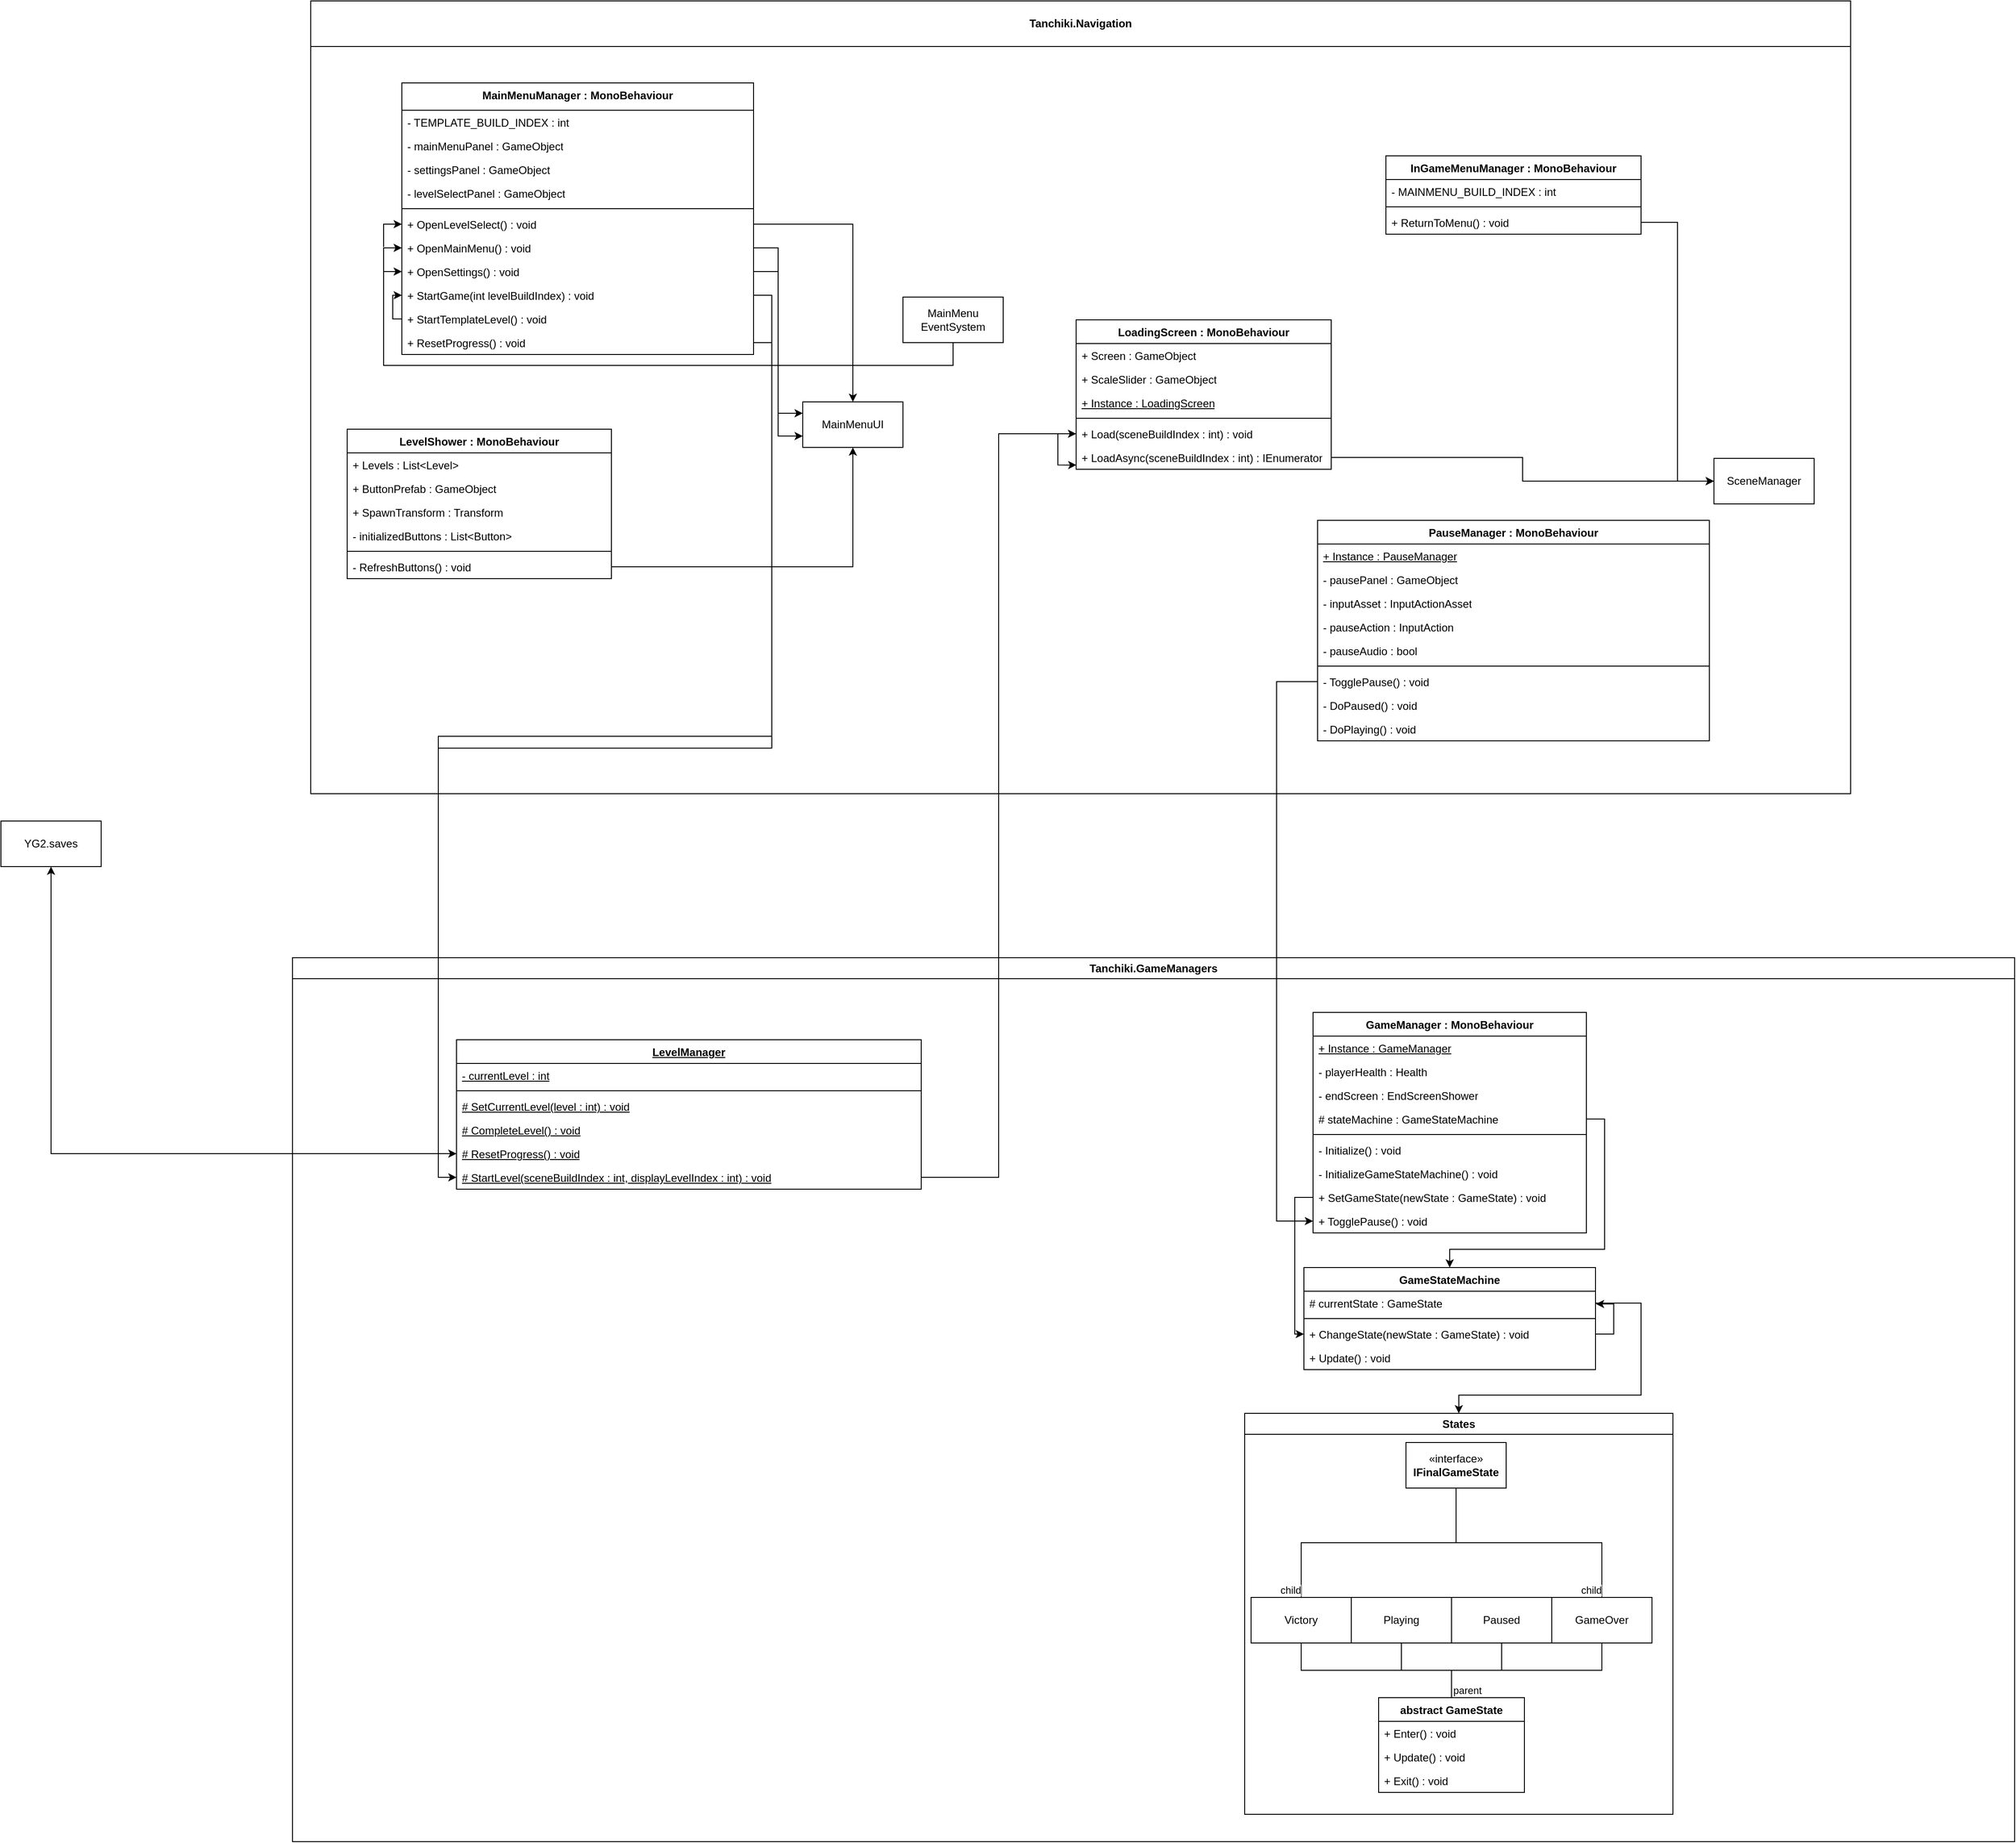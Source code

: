 <mxfile version="28.1.2">
  <diagram name="Страница — 1" id="2DYOa_ZJoDetYjfo0d46">
    <mxGraphModel dx="2053" dy="673" grid="1" gridSize="10" guides="1" tooltips="1" connect="1" arrows="1" fold="1" page="1" pageScale="1" pageWidth="827" pageHeight="1169" math="0" shadow="0">
      <root>
        <mxCell id="0" />
        <mxCell id="1" parent="0" />
        <mxCell id="8QUW1PWuyOzQRffvTLw3-3" value="Tanchiki.Navigation" style="swimlane;whiteSpace=wrap;html=1;startSize=50;" parent="1" vertex="1">
          <mxGeometry x="-60" y="100" width="1690" height="870" as="geometry" />
        </mxCell>
        <mxCell id="w1ibGSSZmLzrK6lH3_LJ-1" value="MainMenuManager : MonoBehaviour" style="swimlane;fontStyle=1;align=center;verticalAlign=top;childLayout=stackLayout;horizontal=1;startSize=30;horizontalStack=0;resizeParent=1;resizeParentMax=0;resizeLast=0;collapsible=1;marginBottom=0;whiteSpace=wrap;html=1;" parent="8QUW1PWuyOzQRffvTLw3-3" vertex="1">
          <mxGeometry x="100" y="90" width="386" height="298" as="geometry">
            <mxRectangle x="290" y="210" width="100" height="30" as="alternateBounds" />
          </mxGeometry>
        </mxCell>
        <mxCell id="w1ibGSSZmLzrK6lH3_LJ-2" value="- TEMPLATE_BUILD_INDEX : i&lt;span style=&quot;background-color: transparent; color: light-dark(rgb(0, 0, 0), rgb(255, 255, 255));&quot;&gt;nt&lt;/span&gt;" style="text;strokeColor=none;fillColor=none;align=left;verticalAlign=top;spacingLeft=4;spacingRight=4;overflow=hidden;rotatable=0;points=[[0,0.5],[1,0.5]];portConstraint=eastwest;whiteSpace=wrap;html=1;" parent="w1ibGSSZmLzrK6lH3_LJ-1" vertex="1">
          <mxGeometry y="30" width="386" height="26" as="geometry" />
        </mxCell>
        <mxCell id="8QUW1PWuyOzQRffvTLw3-4" value="- mainMenuPanel : GameObject" style="text;strokeColor=none;fillColor=none;align=left;verticalAlign=top;spacingLeft=4;spacingRight=4;overflow=hidden;rotatable=0;points=[[0,0.5],[1,0.5]];portConstraint=eastwest;whiteSpace=wrap;html=1;" parent="w1ibGSSZmLzrK6lH3_LJ-1" vertex="1">
          <mxGeometry y="56" width="386" height="26" as="geometry" />
        </mxCell>
        <mxCell id="8QUW1PWuyOzQRffvTLw3-6" value="- settingsPanel : GameObject" style="text;strokeColor=none;fillColor=none;align=left;verticalAlign=top;spacingLeft=4;spacingRight=4;overflow=hidden;rotatable=0;points=[[0,0.5],[1,0.5]];portConstraint=eastwest;whiteSpace=wrap;html=1;" parent="w1ibGSSZmLzrK6lH3_LJ-1" vertex="1">
          <mxGeometry y="82" width="386" height="26" as="geometry" />
        </mxCell>
        <mxCell id="8QUW1PWuyOzQRffvTLw3-7" value="- levelSelectPanel : GameObject" style="text;strokeColor=none;fillColor=none;align=left;verticalAlign=top;spacingLeft=4;spacingRight=4;overflow=hidden;rotatable=0;points=[[0,0.5],[1,0.5]];portConstraint=eastwest;whiteSpace=wrap;html=1;" parent="w1ibGSSZmLzrK6lH3_LJ-1" vertex="1">
          <mxGeometry y="108" width="386" height="26" as="geometry" />
        </mxCell>
        <mxCell id="w1ibGSSZmLzrK6lH3_LJ-3" value="" style="line;strokeWidth=1;fillColor=none;align=left;verticalAlign=middle;spacingTop=-1;spacingLeft=3;spacingRight=3;rotatable=0;labelPosition=right;points=[];portConstraint=eastwest;strokeColor=inherit;" parent="w1ibGSSZmLzrK6lH3_LJ-1" vertex="1">
          <mxGeometry y="134" width="386" height="8" as="geometry" />
        </mxCell>
        <mxCell id="w1ibGSSZmLzrK6lH3_LJ-4" value="+ OpenLevelSelect() : void" style="text;strokeColor=none;fillColor=none;align=left;verticalAlign=top;spacingLeft=4;spacingRight=4;overflow=hidden;rotatable=0;points=[[0,0.5],[1,0.5]];portConstraint=eastwest;whiteSpace=wrap;html=1;" parent="w1ibGSSZmLzrK6lH3_LJ-1" vertex="1">
          <mxGeometry y="142" width="386" height="26" as="geometry" />
        </mxCell>
        <mxCell id="8QUW1PWuyOzQRffvTLw3-8" value="+ OpenMainMenu() : void" style="text;strokeColor=none;fillColor=none;align=left;verticalAlign=top;spacingLeft=4;spacingRight=4;overflow=hidden;rotatable=0;points=[[0,0.5],[1,0.5]];portConstraint=eastwest;whiteSpace=wrap;html=1;" parent="w1ibGSSZmLzrK6lH3_LJ-1" vertex="1">
          <mxGeometry y="168" width="386" height="26" as="geometry" />
        </mxCell>
        <mxCell id="8QUW1PWuyOzQRffvTLw3-9" value="+ OpenSettings() : void" style="text;strokeColor=none;fillColor=none;align=left;verticalAlign=top;spacingLeft=4;spacingRight=4;overflow=hidden;rotatable=0;points=[[0,0.5],[1,0.5]];portConstraint=eastwest;whiteSpace=wrap;html=1;" parent="w1ibGSSZmLzrK6lH3_LJ-1" vertex="1">
          <mxGeometry y="194" width="386" height="26" as="geometry" />
        </mxCell>
        <mxCell id="8QUW1PWuyOzQRffvTLw3-49" value="+ StartGame(int levelBuildIndex) : void" style="text;strokeColor=none;fillColor=none;align=left;verticalAlign=top;spacingLeft=4;spacingRight=4;overflow=hidden;rotatable=0;points=[[0,0.5],[1,0.5]];portConstraint=eastwest;whiteSpace=wrap;html=1;" parent="w1ibGSSZmLzrK6lH3_LJ-1" vertex="1">
          <mxGeometry y="220" width="386" height="26" as="geometry" />
        </mxCell>
        <mxCell id="8QUW1PWuyOzQRffvTLw3-71" style="edgeStyle=orthogonalEdgeStyle;rounded=0;orthogonalLoop=1;jettySize=auto;html=1;entryX=0;entryY=0.5;entryDx=0;entryDy=0;" parent="w1ibGSSZmLzrK6lH3_LJ-1" source="8QUW1PWuyOzQRffvTLw3-53" target="8QUW1PWuyOzQRffvTLw3-49" edge="1">
          <mxGeometry relative="1" as="geometry">
            <Array as="points">
              <mxPoint x="-10" y="259" />
              <mxPoint x="-10" y="233" />
            </Array>
          </mxGeometry>
        </mxCell>
        <mxCell id="8QUW1PWuyOzQRffvTLw3-53" value="+ StartTemplateLevel() : void" style="text;strokeColor=none;fillColor=none;align=left;verticalAlign=top;spacingLeft=4;spacingRight=4;overflow=hidden;rotatable=0;points=[[0,0.5],[1,0.5]];portConstraint=eastwest;whiteSpace=wrap;html=1;" parent="w1ibGSSZmLzrK6lH3_LJ-1" vertex="1">
          <mxGeometry y="246" width="386" height="26" as="geometry" />
        </mxCell>
        <mxCell id="8QUW1PWuyOzQRffvTLw3-58" value="+ ResetProgress() : void" style="text;strokeColor=none;fillColor=none;align=left;verticalAlign=top;spacingLeft=4;spacingRight=4;overflow=hidden;rotatable=0;points=[[0,0.5],[1,0.5]];portConstraint=eastwest;whiteSpace=wrap;html=1;" parent="w1ibGSSZmLzrK6lH3_LJ-1" vertex="1">
          <mxGeometry y="272" width="386" height="26" as="geometry" />
        </mxCell>
        <mxCell id="8QUW1PWuyOzQRffvTLw3-10" value="LoadingScreen : MonoBehaviour" style="swimlane;fontStyle=1;align=center;verticalAlign=top;childLayout=stackLayout;horizontal=1;startSize=26;horizontalStack=0;resizeParent=1;resizeParentMax=0;resizeLast=0;collapsible=1;marginBottom=0;whiteSpace=wrap;html=1;" parent="8QUW1PWuyOzQRffvTLw3-3" vertex="1">
          <mxGeometry x="840" y="350" width="280" height="164" as="geometry" />
        </mxCell>
        <mxCell id="8QUW1PWuyOzQRffvTLw3-11" value="+ Screen : GameObject" style="text;strokeColor=none;fillColor=none;align=left;verticalAlign=top;spacingLeft=4;spacingRight=4;overflow=hidden;rotatable=0;points=[[0,0.5],[1,0.5]];portConstraint=eastwest;whiteSpace=wrap;html=1;" parent="8QUW1PWuyOzQRffvTLw3-10" vertex="1">
          <mxGeometry y="26" width="280" height="26" as="geometry" />
        </mxCell>
        <mxCell id="8QUW1PWuyOzQRffvTLw3-14" value="+ ScaleSlider : GameObject" style="text;strokeColor=none;fillColor=none;align=left;verticalAlign=top;spacingLeft=4;spacingRight=4;overflow=hidden;rotatable=0;points=[[0,0.5],[1,0.5]];portConstraint=eastwest;whiteSpace=wrap;html=1;" parent="8QUW1PWuyOzQRffvTLw3-10" vertex="1">
          <mxGeometry y="52" width="280" height="26" as="geometry" />
        </mxCell>
        <mxCell id="8QUW1PWuyOzQRffvTLw3-15" value="+ Instance : LoadingScreen" style="text;strokeColor=none;fillColor=none;align=left;verticalAlign=top;spacingLeft=4;spacingRight=4;overflow=hidden;rotatable=0;points=[[0,0.5],[1,0.5]];portConstraint=eastwest;whiteSpace=wrap;html=1;fontStyle=4" parent="8QUW1PWuyOzQRffvTLw3-10" vertex="1">
          <mxGeometry y="78" width="280" height="26" as="geometry" />
        </mxCell>
        <mxCell id="8QUW1PWuyOzQRffvTLw3-12" value="" style="line;strokeWidth=1;fillColor=none;align=left;verticalAlign=middle;spacingTop=-1;spacingLeft=3;spacingRight=3;rotatable=0;labelPosition=right;points=[];portConstraint=eastwest;strokeColor=inherit;" parent="8QUW1PWuyOzQRffvTLw3-10" vertex="1">
          <mxGeometry y="104" width="280" height="8" as="geometry" />
        </mxCell>
        <mxCell id="8QUW1PWuyOzQRffvTLw3-16" value="+ Load(sceneBuildIndex : int) : void" style="text;strokeColor=none;fillColor=none;align=left;verticalAlign=top;spacingLeft=4;spacingRight=4;overflow=hidden;rotatable=0;points=[[0,0.5],[1,0.5]];portConstraint=eastwest;whiteSpace=wrap;html=1;" parent="8QUW1PWuyOzQRffvTLw3-10" vertex="1">
          <mxGeometry y="112" width="280" height="26" as="geometry" />
        </mxCell>
        <mxCell id="8QUW1PWuyOzQRffvTLw3-17" value="+ LoadAsync(sceneBuildIndex : int) : IEnumerator" style="text;strokeColor=none;fillColor=none;align=left;verticalAlign=top;spacingLeft=4;spacingRight=4;overflow=hidden;rotatable=0;points=[[0,0.5],[1,0.5]];portConstraint=eastwest;whiteSpace=wrap;html=1;" parent="8QUW1PWuyOzQRffvTLw3-10" vertex="1">
          <mxGeometry y="138" width="280" height="26" as="geometry" />
        </mxCell>
        <mxCell id="8QUW1PWuyOzQRffvTLw3-78" style="edgeStyle=orthogonalEdgeStyle;rounded=0;orthogonalLoop=1;jettySize=auto;html=1;entryX=0.001;entryY=0.821;entryDx=0;entryDy=0;entryPerimeter=0;" parent="8QUW1PWuyOzQRffvTLw3-10" source="8QUW1PWuyOzQRffvTLw3-16" target="8QUW1PWuyOzQRffvTLw3-17" edge="1">
          <mxGeometry relative="1" as="geometry" />
        </mxCell>
        <mxCell id="8QUW1PWuyOzQRffvTLw3-22" value="LevelShower : MonoBehaviour" style="swimlane;fontStyle=1;align=center;verticalAlign=top;childLayout=stackLayout;horizontal=1;startSize=26;horizontalStack=0;resizeParent=1;resizeParentMax=0;resizeLast=0;collapsible=1;marginBottom=0;whiteSpace=wrap;html=1;" parent="8QUW1PWuyOzQRffvTLw3-3" vertex="1">
          <mxGeometry x="40" y="470" width="290" height="164" as="geometry" />
        </mxCell>
        <mxCell id="8QUW1PWuyOzQRffvTLw3-23" value="+ Levels : List&amp;lt;Level&amp;gt;" style="text;strokeColor=none;fillColor=none;align=left;verticalAlign=top;spacingLeft=4;spacingRight=4;overflow=hidden;rotatable=0;points=[[0,0.5],[1,0.5]];portConstraint=eastwest;whiteSpace=wrap;html=1;" parent="8QUW1PWuyOzQRffvTLw3-22" vertex="1">
          <mxGeometry y="26" width="290" height="26" as="geometry" />
        </mxCell>
        <mxCell id="8QUW1PWuyOzQRffvTLw3-26" value="+ ButtonPrefab : GameObject" style="text;strokeColor=none;fillColor=none;align=left;verticalAlign=top;spacingLeft=4;spacingRight=4;overflow=hidden;rotatable=0;points=[[0,0.5],[1,0.5]];portConstraint=eastwest;whiteSpace=wrap;html=1;" parent="8QUW1PWuyOzQRffvTLw3-22" vertex="1">
          <mxGeometry y="52" width="290" height="26" as="geometry" />
        </mxCell>
        <mxCell id="8QUW1PWuyOzQRffvTLw3-27" value="+ SpawnTransform : Transform" style="text;strokeColor=none;fillColor=none;align=left;verticalAlign=top;spacingLeft=4;spacingRight=4;overflow=hidden;rotatable=0;points=[[0,0.5],[1,0.5]];portConstraint=eastwest;whiteSpace=wrap;html=1;" parent="8QUW1PWuyOzQRffvTLw3-22" vertex="1">
          <mxGeometry y="78" width="290" height="26" as="geometry" />
        </mxCell>
        <mxCell id="8QUW1PWuyOzQRffvTLw3-28" value="-&amp;nbsp;initializedButtons : List&amp;lt;Button&amp;gt;" style="text;strokeColor=none;fillColor=none;align=left;verticalAlign=top;spacingLeft=4;spacingRight=4;overflow=hidden;rotatable=0;points=[[0,0.5],[1,0.5]];portConstraint=eastwest;whiteSpace=wrap;html=1;" parent="8QUW1PWuyOzQRffvTLw3-22" vertex="1">
          <mxGeometry y="104" width="290" height="26" as="geometry" />
        </mxCell>
        <mxCell id="8QUW1PWuyOzQRffvTLw3-24" value="" style="line;strokeWidth=1;fillColor=none;align=left;verticalAlign=middle;spacingTop=-1;spacingLeft=3;spacingRight=3;rotatable=0;labelPosition=right;points=[];portConstraint=eastwest;strokeColor=inherit;" parent="8QUW1PWuyOzQRffvTLw3-22" vertex="1">
          <mxGeometry y="130" width="290" height="8" as="geometry" />
        </mxCell>
        <mxCell id="8QUW1PWuyOzQRffvTLw3-30" value="- RefreshButtons() : void" style="text;strokeColor=none;fillColor=none;align=left;verticalAlign=top;spacingLeft=4;spacingRight=4;overflow=hidden;rotatable=0;points=[[0,0.5],[1,0.5]];portConstraint=eastwest;whiteSpace=wrap;html=1;" parent="8QUW1PWuyOzQRffvTLw3-22" vertex="1">
          <mxGeometry y="138" width="290" height="26" as="geometry" />
        </mxCell>
        <mxCell id="8QUW1PWuyOzQRffvTLw3-37" value="MainMenuUI" style="html=1;whiteSpace=wrap;" parent="8QUW1PWuyOzQRffvTLw3-3" vertex="1">
          <mxGeometry x="540" y="440" width="110" height="50" as="geometry" />
        </mxCell>
        <mxCell id="8QUW1PWuyOzQRffvTLw3-47" style="edgeStyle=orthogonalEdgeStyle;rounded=0;orthogonalLoop=1;jettySize=auto;html=1;entryX=0;entryY=0.5;entryDx=0;entryDy=0;" parent="8QUW1PWuyOzQRffvTLw3-3" source="8QUW1PWuyOzQRffvTLw3-38" target="8QUW1PWuyOzQRffvTLw3-8" edge="1">
          <mxGeometry relative="1" as="geometry">
            <Array as="points">
              <mxPoint x="705" y="400" />
              <mxPoint x="80" y="400" />
              <mxPoint x="80" y="271" />
            </Array>
          </mxGeometry>
        </mxCell>
        <mxCell id="8QUW1PWuyOzQRffvTLw3-38" value="MainMenu&lt;br&gt;EventSystem" style="html=1;whiteSpace=wrap;" parent="8QUW1PWuyOzQRffvTLw3-3" vertex="1">
          <mxGeometry x="650" y="325" width="110" height="50" as="geometry" />
        </mxCell>
        <mxCell id="8QUW1PWuyOzQRffvTLw3-40" style="edgeStyle=orthogonalEdgeStyle;rounded=0;orthogonalLoop=1;jettySize=auto;html=1;" parent="8QUW1PWuyOzQRffvTLw3-3" source="w1ibGSSZmLzrK6lH3_LJ-4" target="8QUW1PWuyOzQRffvTLw3-37" edge="1">
          <mxGeometry relative="1" as="geometry" />
        </mxCell>
        <mxCell id="8QUW1PWuyOzQRffvTLw3-41" style="edgeStyle=orthogonalEdgeStyle;rounded=0;orthogonalLoop=1;jettySize=auto;html=1;entryX=0;entryY=0.25;entryDx=0;entryDy=0;" parent="8QUW1PWuyOzQRffvTLw3-3" source="8QUW1PWuyOzQRffvTLw3-8" target="8QUW1PWuyOzQRffvTLw3-37" edge="1">
          <mxGeometry relative="1" as="geometry">
            <mxPoint x="530.0" y="350" as="targetPoint" />
          </mxGeometry>
        </mxCell>
        <mxCell id="8QUW1PWuyOzQRffvTLw3-42" style="edgeStyle=orthogonalEdgeStyle;rounded=0;orthogonalLoop=1;jettySize=auto;html=1;entryX=0;entryY=0.75;entryDx=0;entryDy=0;" parent="8QUW1PWuyOzQRffvTLw3-3" source="8QUW1PWuyOzQRffvTLw3-9" target="8QUW1PWuyOzQRffvTLw3-37" edge="1">
          <mxGeometry relative="1" as="geometry">
            <mxPoint x="520.0" y="350" as="targetPoint" />
          </mxGeometry>
        </mxCell>
        <mxCell id="8QUW1PWuyOzQRffvTLw3-44" style="edgeStyle=orthogonalEdgeStyle;rounded=0;orthogonalLoop=1;jettySize=auto;html=1;entryX=0.5;entryY=1;entryDx=0;entryDy=0;" parent="8QUW1PWuyOzQRffvTLw3-3" source="8QUW1PWuyOzQRffvTLw3-30" target="8QUW1PWuyOzQRffvTLw3-37" edge="1">
          <mxGeometry relative="1" as="geometry" />
        </mxCell>
        <mxCell id="8QUW1PWuyOzQRffvTLw3-56" value="" style="endArrow=classic;html=1;rounded=0;entryX=0;entryY=0.5;entryDx=0;entryDy=0;" parent="8QUW1PWuyOzQRffvTLw3-3" target="w1ibGSSZmLzrK6lH3_LJ-4" edge="1">
          <mxGeometry width="50" height="50" relative="1" as="geometry">
            <mxPoint x="80" y="270" as="sourcePoint" />
            <mxPoint x="100" y="210" as="targetPoint" />
            <Array as="points">
              <mxPoint x="80" y="245" />
            </Array>
          </mxGeometry>
        </mxCell>
        <mxCell id="v83eA48cjaej-B-r6ZFM-2" value="SceneManager" style="html=1;whiteSpace=wrap;" vertex="1" parent="8QUW1PWuyOzQRffvTLw3-3">
          <mxGeometry x="1540" y="502" width="110" height="50" as="geometry" />
        </mxCell>
        <mxCell id="8QUW1PWuyOzQRffvTLw3-33" value="InGameMenuManager : MonoBehaviour" style="swimlane;fontStyle=1;align=center;verticalAlign=top;childLayout=stackLayout;horizontal=1;startSize=26;horizontalStack=0;resizeParent=1;resizeParentMax=0;resizeLast=0;collapsible=1;marginBottom=0;whiteSpace=wrap;html=1;" parent="8QUW1PWuyOzQRffvTLw3-3" vertex="1">
          <mxGeometry x="1180" y="170" width="280" height="86" as="geometry" />
        </mxCell>
        <mxCell id="8QUW1PWuyOzQRffvTLw3-34" value="- MAINMENU_BUILD_INDEX : int" style="text;strokeColor=none;fillColor=none;align=left;verticalAlign=top;spacingLeft=4;spacingRight=4;overflow=hidden;rotatable=0;points=[[0,0.5],[1,0.5]];portConstraint=eastwest;whiteSpace=wrap;html=1;" parent="8QUW1PWuyOzQRffvTLw3-33" vertex="1">
          <mxGeometry y="26" width="280" height="26" as="geometry" />
        </mxCell>
        <mxCell id="8QUW1PWuyOzQRffvTLw3-35" value="" style="line;strokeWidth=1;fillColor=none;align=left;verticalAlign=middle;spacingTop=-1;spacingLeft=3;spacingRight=3;rotatable=0;labelPosition=right;points=[];portConstraint=eastwest;strokeColor=inherit;" parent="8QUW1PWuyOzQRffvTLw3-33" vertex="1">
          <mxGeometry y="52" width="280" height="8" as="geometry" />
        </mxCell>
        <mxCell id="8QUW1PWuyOzQRffvTLw3-36" value="+ ReturnToMenu() : void" style="text;strokeColor=none;fillColor=none;align=left;verticalAlign=top;spacingLeft=4;spacingRight=4;overflow=hidden;rotatable=0;points=[[0,0.5],[1,0.5]];portConstraint=eastwest;whiteSpace=wrap;html=1;" parent="8QUW1PWuyOzQRffvTLw3-33" vertex="1">
          <mxGeometry y="60" width="280" height="26" as="geometry" />
        </mxCell>
        <mxCell id="v83eA48cjaej-B-r6ZFM-3" style="edgeStyle=orthogonalEdgeStyle;rounded=0;orthogonalLoop=1;jettySize=auto;html=1;entryX=0;entryY=0.5;entryDx=0;entryDy=0;" edge="1" parent="8QUW1PWuyOzQRffvTLw3-3" source="8QUW1PWuyOzQRffvTLw3-36" target="v83eA48cjaej-B-r6ZFM-2">
          <mxGeometry relative="1" as="geometry" />
        </mxCell>
        <mxCell id="v83eA48cjaej-B-r6ZFM-4" style="edgeStyle=orthogonalEdgeStyle;rounded=0;orthogonalLoop=1;jettySize=auto;html=1;entryX=0;entryY=0.5;entryDx=0;entryDy=0;" edge="1" parent="8QUW1PWuyOzQRffvTLw3-3" source="8QUW1PWuyOzQRffvTLw3-17" target="v83eA48cjaej-B-r6ZFM-2">
          <mxGeometry relative="1" as="geometry" />
        </mxCell>
        <mxCell id="v83eA48cjaej-B-r6ZFM-5" value="PauseManager : MonoBehaviour" style="swimlane;fontStyle=1;align=center;verticalAlign=top;childLayout=stackLayout;horizontal=1;startSize=26;horizontalStack=0;resizeParent=1;resizeParentMax=0;resizeLast=0;collapsible=1;marginBottom=0;whiteSpace=wrap;html=1;" vertex="1" parent="8QUW1PWuyOzQRffvTLw3-3">
          <mxGeometry x="1105" y="570" width="430" height="242" as="geometry" />
        </mxCell>
        <mxCell id="v83eA48cjaej-B-r6ZFM-12" value="+ Instance : PauseManager" style="text;strokeColor=none;fillColor=none;align=left;verticalAlign=top;spacingLeft=4;spacingRight=4;overflow=hidden;rotatable=0;points=[[0,0.5],[1,0.5]];portConstraint=eastwest;whiteSpace=wrap;html=1;fontStyle=4" vertex="1" parent="v83eA48cjaej-B-r6ZFM-5">
          <mxGeometry y="26" width="430" height="26" as="geometry" />
        </mxCell>
        <mxCell id="v83eA48cjaej-B-r6ZFM-6" value="- pausePanel : GameObject" style="text;strokeColor=none;fillColor=none;align=left;verticalAlign=top;spacingLeft=4;spacingRight=4;overflow=hidden;rotatable=0;points=[[0,0.5],[1,0.5]];portConstraint=eastwest;whiteSpace=wrap;html=1;" vertex="1" parent="v83eA48cjaej-B-r6ZFM-5">
          <mxGeometry y="52" width="430" height="26" as="geometry" />
        </mxCell>
        <mxCell id="v83eA48cjaej-B-r6ZFM-9" value="- inputAsset : InputActionAsset" style="text;strokeColor=none;fillColor=none;align=left;verticalAlign=top;spacingLeft=4;spacingRight=4;overflow=hidden;rotatable=0;points=[[0,0.5],[1,0.5]];portConstraint=eastwest;whiteSpace=wrap;html=1;" vertex="1" parent="v83eA48cjaej-B-r6ZFM-5">
          <mxGeometry y="78" width="430" height="26" as="geometry" />
        </mxCell>
        <mxCell id="v83eA48cjaej-B-r6ZFM-10" value="- pauseAction : InputAction" style="text;strokeColor=none;fillColor=none;align=left;verticalAlign=top;spacingLeft=4;spacingRight=4;overflow=hidden;rotatable=0;points=[[0,0.5],[1,0.5]];portConstraint=eastwest;whiteSpace=wrap;html=1;" vertex="1" parent="v83eA48cjaej-B-r6ZFM-5">
          <mxGeometry y="104" width="430" height="26" as="geometry" />
        </mxCell>
        <mxCell id="v83eA48cjaej-B-r6ZFM-11" value="- pauseAudio : bool" style="text;strokeColor=none;fillColor=none;align=left;verticalAlign=top;spacingLeft=4;spacingRight=4;overflow=hidden;rotatable=0;points=[[0,0.5],[1,0.5]];portConstraint=eastwest;whiteSpace=wrap;html=1;" vertex="1" parent="v83eA48cjaej-B-r6ZFM-5">
          <mxGeometry y="130" width="430" height="26" as="geometry" />
        </mxCell>
        <mxCell id="v83eA48cjaej-B-r6ZFM-7" value="" style="line;strokeWidth=1;fillColor=none;align=left;verticalAlign=middle;spacingTop=-1;spacingLeft=3;spacingRight=3;rotatable=0;labelPosition=right;points=[];portConstraint=eastwest;strokeColor=inherit;" vertex="1" parent="v83eA48cjaej-B-r6ZFM-5">
          <mxGeometry y="156" width="430" height="8" as="geometry" />
        </mxCell>
        <mxCell id="v83eA48cjaej-B-r6ZFM-8" value="- TogglePause() : void" style="text;strokeColor=none;fillColor=none;align=left;verticalAlign=top;spacingLeft=4;spacingRight=4;overflow=hidden;rotatable=0;points=[[0,0.5],[1,0.5]];portConstraint=eastwest;whiteSpace=wrap;html=1;" vertex="1" parent="v83eA48cjaej-B-r6ZFM-5">
          <mxGeometry y="164" width="430" height="26" as="geometry" />
        </mxCell>
        <mxCell id="v83eA48cjaej-B-r6ZFM-17" value="- DoPaused() : void" style="text;strokeColor=none;fillColor=none;align=left;verticalAlign=top;spacingLeft=4;spacingRight=4;overflow=hidden;rotatable=0;points=[[0,0.5],[1,0.5]];portConstraint=eastwest;whiteSpace=wrap;html=1;" vertex="1" parent="v83eA48cjaej-B-r6ZFM-5">
          <mxGeometry y="190" width="430" height="26" as="geometry" />
        </mxCell>
        <mxCell id="v83eA48cjaej-B-r6ZFM-18" value="- DoPlaying() : void" style="text;strokeColor=none;fillColor=none;align=left;verticalAlign=top;spacingLeft=4;spacingRight=4;overflow=hidden;rotatable=0;points=[[0,0.5],[1,0.5]];portConstraint=eastwest;whiteSpace=wrap;html=1;" vertex="1" parent="v83eA48cjaej-B-r6ZFM-5">
          <mxGeometry y="216" width="430" height="26" as="geometry" />
        </mxCell>
        <mxCell id="8QUW1PWuyOzQRffvTLw3-55" value="" style="endArrow=classic;html=1;rounded=0;entryX=0;entryY=0.5;entryDx=0;entryDy=0;" parent="1" target="8QUW1PWuyOzQRffvTLw3-9" edge="1">
          <mxGeometry width="50" height="50" relative="1" as="geometry">
            <mxPoint x="20" y="397" as="sourcePoint" />
            <mxPoint x="540" y="530" as="targetPoint" />
          </mxGeometry>
        </mxCell>
        <mxCell id="8QUW1PWuyOzQRffvTLw3-59" value="Tanchiki.GameManagers" style="swimlane;whiteSpace=wrap;html=1;" parent="1" vertex="1">
          <mxGeometry x="-80" y="1150" width="1890" height="970" as="geometry" />
        </mxCell>
        <mxCell id="8QUW1PWuyOzQRffvTLw3-60" value="LevelManager" style="swimlane;fontStyle=5;align=center;verticalAlign=top;childLayout=stackLayout;horizontal=1;startSize=26;horizontalStack=0;resizeParent=1;resizeParentMax=0;resizeLast=0;collapsible=1;marginBottom=0;whiteSpace=wrap;html=1;" parent="8QUW1PWuyOzQRffvTLw3-59" vertex="1">
          <mxGeometry x="180" y="90" width="510" height="164" as="geometry" />
        </mxCell>
        <mxCell id="8QUW1PWuyOzQRffvTLw3-61" value="- currentLevel : int" style="text;strokeColor=none;fillColor=none;align=left;verticalAlign=top;spacingLeft=4;spacingRight=4;overflow=hidden;rotatable=0;points=[[0,0.5],[1,0.5]];portConstraint=eastwest;whiteSpace=wrap;html=1;fontStyle=4" parent="8QUW1PWuyOzQRffvTLw3-60" vertex="1">
          <mxGeometry y="26" width="510" height="26" as="geometry" />
        </mxCell>
        <mxCell id="8QUW1PWuyOzQRffvTLw3-62" value="" style="line;strokeWidth=1;fillColor=none;align=left;verticalAlign=middle;spacingTop=-1;spacingLeft=3;spacingRight=3;rotatable=0;labelPosition=right;points=[];portConstraint=eastwest;strokeColor=inherit;" parent="8QUW1PWuyOzQRffvTLw3-60" vertex="1">
          <mxGeometry y="52" width="510" height="8" as="geometry" />
        </mxCell>
        <mxCell id="8QUW1PWuyOzQRffvTLw3-63" value="# SetCurrentLevel(level : int) : void" style="text;strokeColor=none;fillColor=none;align=left;verticalAlign=top;spacingLeft=4;spacingRight=4;overflow=hidden;rotatable=0;points=[[0,0.5],[1,0.5]];portConstraint=eastwest;whiteSpace=wrap;html=1;fontStyle=4" parent="8QUW1PWuyOzQRffvTLw3-60" vertex="1">
          <mxGeometry y="60" width="510" height="26" as="geometry" />
        </mxCell>
        <mxCell id="8QUW1PWuyOzQRffvTLw3-64" value="# CompleteLevel() : void" style="text;strokeColor=none;fillColor=none;align=left;verticalAlign=top;spacingLeft=4;spacingRight=4;overflow=hidden;rotatable=0;points=[[0,0.5],[1,0.5]];portConstraint=eastwest;whiteSpace=wrap;html=1;fontStyle=4" parent="8QUW1PWuyOzQRffvTLw3-60" vertex="1">
          <mxGeometry y="86" width="510" height="26" as="geometry" />
        </mxCell>
        <mxCell id="8QUW1PWuyOzQRffvTLw3-65" value="# ResetProgress() : void" style="text;strokeColor=none;fillColor=none;align=left;verticalAlign=top;spacingLeft=4;spacingRight=4;overflow=hidden;rotatable=0;points=[[0,0.5],[1,0.5]];portConstraint=eastwest;whiteSpace=wrap;html=1;fontStyle=4" parent="8QUW1PWuyOzQRffvTLw3-60" vertex="1">
          <mxGeometry y="112" width="510" height="26" as="geometry" />
        </mxCell>
        <mxCell id="8QUW1PWuyOzQRffvTLw3-66" value="# StartLevel(sceneBuildIndex : int, displayLevelIndex : int) : void" style="text;strokeColor=none;fillColor=none;align=left;verticalAlign=top;spacingLeft=4;spacingRight=4;overflow=hidden;rotatable=0;points=[[0,0.5],[1,0.5]];portConstraint=eastwest;whiteSpace=wrap;html=1;fontStyle=4" parent="8QUW1PWuyOzQRffvTLw3-60" vertex="1">
          <mxGeometry y="138" width="510" height="26" as="geometry" />
        </mxCell>
        <mxCell id="v83eA48cjaej-B-r6ZFM-118" style="edgeStyle=orthogonalEdgeStyle;rounded=0;orthogonalLoop=1;jettySize=auto;html=1;entryX=0.5;entryY=0;entryDx=0;entryDy=0;exitX=1;exitY=0.5;exitDx=0;exitDy=0;" edge="1" parent="8QUW1PWuyOzQRffvTLw3-59" source="v83eA48cjaej-B-r6ZFM-112" target="v83eA48cjaej-B-r6ZFM-42">
          <mxGeometry relative="1" as="geometry">
            <Array as="points">
              <mxPoint x="1440" y="177" />
              <mxPoint x="1440" y="320" />
              <mxPoint x="1270" y="320" />
            </Array>
          </mxGeometry>
        </mxCell>
        <mxCell id="v83eA48cjaej-B-r6ZFM-25" value="GameManager : MonoBehaviour" style="swimlane;fontStyle=1;align=center;verticalAlign=top;childLayout=stackLayout;horizontal=1;startSize=26;horizontalStack=0;resizeParent=1;resizeParentMax=0;resizeLast=0;collapsible=1;marginBottom=0;whiteSpace=wrap;html=1;" vertex="1" parent="8QUW1PWuyOzQRffvTLw3-59">
          <mxGeometry x="1120" y="60" width="300" height="242" as="geometry" />
        </mxCell>
        <mxCell id="v83eA48cjaej-B-r6ZFM-26" value="+ Instance : GameManager" style="text;strokeColor=none;fillColor=none;align=left;verticalAlign=top;spacingLeft=4;spacingRight=4;overflow=hidden;rotatable=0;points=[[0,0.5],[1,0.5]];portConstraint=eastwest;whiteSpace=wrap;html=1;fontStyle=4" vertex="1" parent="v83eA48cjaej-B-r6ZFM-25">
          <mxGeometry y="26" width="300" height="26" as="geometry" />
        </mxCell>
        <mxCell id="v83eA48cjaej-B-r6ZFM-29" value="- playerHealth : Health" style="text;strokeColor=none;fillColor=none;align=left;verticalAlign=top;spacingLeft=4;spacingRight=4;overflow=hidden;rotatable=0;points=[[0,0.5],[1,0.5]];portConstraint=eastwest;whiteSpace=wrap;html=1;fontStyle=0" vertex="1" parent="v83eA48cjaej-B-r6ZFM-25">
          <mxGeometry y="52" width="300" height="26" as="geometry" />
        </mxCell>
        <mxCell id="v83eA48cjaej-B-r6ZFM-30" value="- endScreen : EndScreenShower" style="text;strokeColor=none;fillColor=none;align=left;verticalAlign=top;spacingLeft=4;spacingRight=4;overflow=hidden;rotatable=0;points=[[0,0.5],[1,0.5]];portConstraint=eastwest;whiteSpace=wrap;html=1;fontStyle=0" vertex="1" parent="v83eA48cjaej-B-r6ZFM-25">
          <mxGeometry y="78" width="300" height="26" as="geometry" />
        </mxCell>
        <mxCell id="v83eA48cjaej-B-r6ZFM-112" value="# stateMachine : GameStateMachine" style="text;strokeColor=none;fillColor=none;align=left;verticalAlign=top;spacingLeft=4;spacingRight=4;overflow=hidden;rotatable=0;points=[[0,0.5],[1,0.5]];portConstraint=eastwest;whiteSpace=wrap;html=1;fontStyle=0" vertex="1" parent="v83eA48cjaej-B-r6ZFM-25">
          <mxGeometry y="104" width="300" height="26" as="geometry" />
        </mxCell>
        <mxCell id="v83eA48cjaej-B-r6ZFM-27" value="" style="line;strokeWidth=1;fillColor=none;align=left;verticalAlign=middle;spacingTop=-1;spacingLeft=3;spacingRight=3;rotatable=0;labelPosition=right;points=[];portConstraint=eastwest;strokeColor=inherit;" vertex="1" parent="v83eA48cjaej-B-r6ZFM-25">
          <mxGeometry y="130" width="300" height="8" as="geometry" />
        </mxCell>
        <mxCell id="v83eA48cjaej-B-r6ZFM-28" value="- Initialize() : void" style="text;strokeColor=none;fillColor=none;align=left;verticalAlign=top;spacingLeft=4;spacingRight=4;overflow=hidden;rotatable=0;points=[[0,0.5],[1,0.5]];portConstraint=eastwest;whiteSpace=wrap;html=1;" vertex="1" parent="v83eA48cjaej-B-r6ZFM-25">
          <mxGeometry y="138" width="300" height="26" as="geometry" />
        </mxCell>
        <mxCell id="v83eA48cjaej-B-r6ZFM-113" value="- InitializeGameStateMachine() : void" style="text;strokeColor=none;fillColor=none;align=left;verticalAlign=top;spacingLeft=4;spacingRight=4;overflow=hidden;rotatable=0;points=[[0,0.5],[1,0.5]];portConstraint=eastwest;whiteSpace=wrap;html=1;" vertex="1" parent="v83eA48cjaej-B-r6ZFM-25">
          <mxGeometry y="164" width="300" height="26" as="geometry" />
        </mxCell>
        <mxCell id="v83eA48cjaej-B-r6ZFM-114" value="+ SetGameState(newState : GameState) : void" style="text;strokeColor=none;fillColor=none;align=left;verticalAlign=top;spacingLeft=4;spacingRight=4;overflow=hidden;rotatable=0;points=[[0,0.5],[1,0.5]];portConstraint=eastwest;whiteSpace=wrap;html=1;" vertex="1" parent="v83eA48cjaej-B-r6ZFM-25">
          <mxGeometry y="190" width="300" height="26" as="geometry" />
        </mxCell>
        <mxCell id="v83eA48cjaej-B-r6ZFM-115" value="+ TogglePause() : void" style="text;strokeColor=none;fillColor=none;align=left;verticalAlign=top;spacingLeft=4;spacingRight=4;overflow=hidden;rotatable=0;points=[[0,0.5],[1,0.5]];portConstraint=eastwest;whiteSpace=wrap;html=1;" vertex="1" parent="v83eA48cjaej-B-r6ZFM-25">
          <mxGeometry y="216" width="300" height="26" as="geometry" />
        </mxCell>
        <mxCell id="v83eA48cjaej-B-r6ZFM-42" value="GameStateMachine" style="swimlane;fontStyle=1;align=center;verticalAlign=top;childLayout=stackLayout;horizontal=1;startSize=26;horizontalStack=0;resizeParent=1;resizeParentMax=0;resizeLast=0;collapsible=1;marginBottom=0;whiteSpace=wrap;html=1;" vertex="1" parent="8QUW1PWuyOzQRffvTLw3-59">
          <mxGeometry x="1110" y="340" width="320" height="112" as="geometry" />
        </mxCell>
        <mxCell id="v83eA48cjaej-B-r6ZFM-43" value="# currentState : GameState" style="text;strokeColor=none;fillColor=none;align=left;verticalAlign=top;spacingLeft=4;spacingRight=4;overflow=hidden;rotatable=0;points=[[0,0.5],[1,0.5]];portConstraint=eastwest;whiteSpace=wrap;html=1;" vertex="1" parent="v83eA48cjaej-B-r6ZFM-42">
          <mxGeometry y="26" width="320" height="26" as="geometry" />
        </mxCell>
        <mxCell id="v83eA48cjaej-B-r6ZFM-44" value="" style="line;strokeWidth=1;fillColor=none;align=left;verticalAlign=middle;spacingTop=-1;spacingLeft=3;spacingRight=3;rotatable=0;labelPosition=right;points=[];portConstraint=eastwest;strokeColor=inherit;" vertex="1" parent="v83eA48cjaej-B-r6ZFM-42">
          <mxGeometry y="52" width="320" height="8" as="geometry" />
        </mxCell>
        <mxCell id="v83eA48cjaej-B-r6ZFM-120" style="edgeStyle=orthogonalEdgeStyle;rounded=0;orthogonalLoop=1;jettySize=auto;html=1;" edge="1" parent="v83eA48cjaej-B-r6ZFM-42" source="v83eA48cjaej-B-r6ZFM-45">
          <mxGeometry relative="1" as="geometry">
            <mxPoint x="320" y="40" as="targetPoint" />
          </mxGeometry>
        </mxCell>
        <mxCell id="v83eA48cjaej-B-r6ZFM-45" value="+ ChangeState(newState : GameState) : void" style="text;strokeColor=none;fillColor=none;align=left;verticalAlign=top;spacingLeft=4;spacingRight=4;overflow=hidden;rotatable=0;points=[[0,0.5],[1,0.5]];portConstraint=eastwest;whiteSpace=wrap;html=1;" vertex="1" parent="v83eA48cjaej-B-r6ZFM-42">
          <mxGeometry y="60" width="320" height="26" as="geometry" />
        </mxCell>
        <mxCell id="v83eA48cjaej-B-r6ZFM-46" value="+ Update() : void" style="text;strokeColor=none;fillColor=none;align=left;verticalAlign=top;spacingLeft=4;spacingRight=4;overflow=hidden;rotatable=0;points=[[0,0.5],[1,0.5]];portConstraint=eastwest;whiteSpace=wrap;html=1;" vertex="1" parent="v83eA48cjaej-B-r6ZFM-42">
          <mxGeometry y="86" width="320" height="26" as="geometry" />
        </mxCell>
        <mxCell id="v83eA48cjaej-B-r6ZFM-111" value="States" style="swimlane;whiteSpace=wrap;html=1;" vertex="1" parent="8QUW1PWuyOzQRffvTLw3-59">
          <mxGeometry x="1045" y="500" width="470" height="440" as="geometry" />
        </mxCell>
        <mxCell id="v83eA48cjaej-B-r6ZFM-50" value="" style="endArrow=none;html=1;edgeStyle=orthogonalEdgeStyle;rounded=0;entryX=0.5;entryY=1;entryDx=0;entryDy=0;exitX=0.5;exitY=0;exitDx=0;exitDy=0;" edge="1" parent="v83eA48cjaej-B-r6ZFM-111" source="v83eA48cjaej-B-r6ZFM-31" target="v83eA48cjaej-B-r6ZFM-47">
          <mxGeometry relative="1" as="geometry">
            <mxPoint x="77" y="282" as="sourcePoint" />
            <mxPoint x="237" y="282" as="targetPoint" />
          </mxGeometry>
        </mxCell>
        <mxCell id="v83eA48cjaej-B-r6ZFM-51" value="parent" style="edgeLabel;resizable=0;html=1;align=left;verticalAlign=bottom;" connectable="0" vertex="1" parent="v83eA48cjaej-B-r6ZFM-50">
          <mxGeometry x="-1" relative="1" as="geometry" />
        </mxCell>
        <mxCell id="v83eA48cjaej-B-r6ZFM-52" value="child" style="edgeLabel;resizable=0;html=1;align=right;verticalAlign=bottom;" connectable="0" vertex="1" parent="v83eA48cjaej-B-r6ZFM-50">
          <mxGeometry x="1" relative="1" as="geometry" />
        </mxCell>
        <mxCell id="v83eA48cjaej-B-r6ZFM-53" value="" style="endArrow=none;html=1;edgeStyle=orthogonalEdgeStyle;rounded=0;entryX=0.5;entryY=1;entryDx=0;entryDy=0;exitX=0.5;exitY=0;exitDx=0;exitDy=0;" edge="1" parent="v83eA48cjaej-B-r6ZFM-111" source="v83eA48cjaej-B-r6ZFM-31" target="v83eA48cjaej-B-r6ZFM-48">
          <mxGeometry relative="1" as="geometry">
            <mxPoint x="392" y="342" as="sourcePoint" />
            <mxPoint x="337" y="282" as="targetPoint" />
          </mxGeometry>
        </mxCell>
        <mxCell id="v83eA48cjaej-B-r6ZFM-54" value="parent" style="edgeLabel;resizable=0;html=1;align=left;verticalAlign=bottom;" connectable="0" vertex="1" parent="v83eA48cjaej-B-r6ZFM-53">
          <mxGeometry x="-1" relative="1" as="geometry" />
        </mxCell>
        <mxCell id="v83eA48cjaej-B-r6ZFM-55" value="child" style="edgeLabel;resizable=0;html=1;align=right;verticalAlign=bottom;" connectable="0" vertex="1" parent="v83eA48cjaej-B-r6ZFM-53">
          <mxGeometry x="1" relative="1" as="geometry" />
        </mxCell>
        <mxCell id="v83eA48cjaej-B-r6ZFM-58" value="" style="endArrow=none;html=1;edgeStyle=orthogonalEdgeStyle;rounded=0;entryX=0.5;entryY=0;entryDx=0;entryDy=0;exitX=0.5;exitY=1;exitDx=0;exitDy=0;" edge="1" parent="v83eA48cjaej-B-r6ZFM-111" source="v83eA48cjaej-B-r6ZFM-41" target="v83eA48cjaej-B-r6ZFM-56">
          <mxGeometry relative="1" as="geometry">
            <mxPoint x="177" y="122" as="sourcePoint" />
            <mxPoint x="377" y="262" as="targetPoint" />
          </mxGeometry>
        </mxCell>
        <mxCell id="v83eA48cjaej-B-r6ZFM-59" value="parent" style="edgeLabel;resizable=0;html=1;align=left;verticalAlign=bottom;" connectable="0" vertex="1" parent="v83eA48cjaej-B-r6ZFM-58">
          <mxGeometry x="-1" relative="1" as="geometry" />
        </mxCell>
        <mxCell id="v83eA48cjaej-B-r6ZFM-60" value="child" style="edgeLabel;resizable=0;html=1;align=right;verticalAlign=bottom;" connectable="0" vertex="1" parent="v83eA48cjaej-B-r6ZFM-58">
          <mxGeometry x="1" relative="1" as="geometry" />
        </mxCell>
        <mxCell id="v83eA48cjaej-B-r6ZFM-61" value="" style="endArrow=none;html=1;edgeStyle=orthogonalEdgeStyle;rounded=0;entryX=0.5;entryY=0;entryDx=0;entryDy=0;exitX=0.5;exitY=1;exitDx=0;exitDy=0;" edge="1" parent="v83eA48cjaej-B-r6ZFM-111" source="v83eA48cjaej-B-r6ZFM-41" target="v83eA48cjaej-B-r6ZFM-57">
          <mxGeometry relative="1" as="geometry">
            <mxPoint x="227" y="92" as="sourcePoint" />
            <mxPoint x="367" y="322" as="targetPoint" />
          </mxGeometry>
        </mxCell>
        <mxCell id="v83eA48cjaej-B-r6ZFM-62" value="parent" style="edgeLabel;resizable=0;html=1;align=left;verticalAlign=bottom;" connectable="0" vertex="1" parent="v83eA48cjaej-B-r6ZFM-61">
          <mxGeometry x="-1" relative="1" as="geometry" />
        </mxCell>
        <mxCell id="v83eA48cjaej-B-r6ZFM-63" value="child" style="edgeLabel;resizable=0;html=1;align=right;verticalAlign=bottom;" connectable="0" vertex="1" parent="v83eA48cjaej-B-r6ZFM-61">
          <mxGeometry x="1" relative="1" as="geometry" />
        </mxCell>
        <mxCell id="v83eA48cjaej-B-r6ZFM-64" value="" style="endArrow=none;html=1;edgeStyle=orthogonalEdgeStyle;rounded=0;entryX=0.5;entryY=1;entryDx=0;entryDy=0;" edge="1" parent="v83eA48cjaej-B-r6ZFM-111" target="v83eA48cjaej-B-r6ZFM-57">
          <mxGeometry relative="1" as="geometry">
            <mxPoint x="227" y="312" as="sourcePoint" />
            <mxPoint x="422" y="282" as="targetPoint" />
            <Array as="points">
              <mxPoint x="227" y="282" />
              <mxPoint x="392" y="282" />
            </Array>
          </mxGeometry>
        </mxCell>
        <mxCell id="v83eA48cjaej-B-r6ZFM-65" value="parent" style="edgeLabel;resizable=0;html=1;align=left;verticalAlign=bottom;" connectable="0" vertex="1" parent="v83eA48cjaej-B-r6ZFM-64">
          <mxGeometry x="-1" relative="1" as="geometry" />
        </mxCell>
        <mxCell id="v83eA48cjaej-B-r6ZFM-66" value="child" style="edgeLabel;resizable=0;html=1;align=right;verticalAlign=bottom;" connectable="0" vertex="1" parent="v83eA48cjaej-B-r6ZFM-64">
          <mxGeometry x="1" relative="1" as="geometry" />
        </mxCell>
        <mxCell id="v83eA48cjaej-B-r6ZFM-107" value="" style="endArrow=none;html=1;edgeStyle=orthogonalEdgeStyle;rounded=0;entryX=0.5;entryY=1;entryDx=0;entryDy=0;" edge="1" parent="v83eA48cjaej-B-r6ZFM-111" target="v83eA48cjaej-B-r6ZFM-56">
          <mxGeometry relative="1" as="geometry">
            <mxPoint x="227" y="312" as="sourcePoint" />
            <mxPoint x="532" y="312" as="targetPoint" />
            <Array as="points">
              <mxPoint x="227" y="282" />
              <mxPoint x="62" y="282" />
            </Array>
          </mxGeometry>
        </mxCell>
        <mxCell id="v83eA48cjaej-B-r6ZFM-108" value="parent" style="edgeLabel;resizable=0;html=1;align=left;verticalAlign=bottom;" connectable="0" vertex="1" parent="v83eA48cjaej-B-r6ZFM-107">
          <mxGeometry x="-1" relative="1" as="geometry" />
        </mxCell>
        <mxCell id="v83eA48cjaej-B-r6ZFM-109" value="child" style="edgeLabel;resizable=0;html=1;align=right;verticalAlign=bottom;" connectable="0" vertex="1" parent="v83eA48cjaej-B-r6ZFM-107">
          <mxGeometry x="1" relative="1" as="geometry" />
        </mxCell>
        <mxCell id="v83eA48cjaej-B-r6ZFM-31" value="abstract GameState" style="swimlane;fontStyle=1;align=center;verticalAlign=top;childLayout=stackLayout;horizontal=1;startSize=26;horizontalStack=0;resizeParent=1;resizeParentMax=0;resizeLast=0;collapsible=1;marginBottom=0;whiteSpace=wrap;html=1;" vertex="1" parent="v83eA48cjaej-B-r6ZFM-111">
          <mxGeometry x="147" y="312" width="160" height="104" as="geometry" />
        </mxCell>
        <mxCell id="v83eA48cjaej-B-r6ZFM-34" value="+ Enter() : void" style="text;strokeColor=none;fillColor=none;align=left;verticalAlign=top;spacingLeft=4;spacingRight=4;overflow=hidden;rotatable=0;points=[[0,0.5],[1,0.5]];portConstraint=eastwest;whiteSpace=wrap;html=1;" vertex="1" parent="v83eA48cjaej-B-r6ZFM-31">
          <mxGeometry y="26" width="160" height="26" as="geometry" />
        </mxCell>
        <mxCell id="v83eA48cjaej-B-r6ZFM-35" value="+ Update() : void" style="text;strokeColor=none;fillColor=none;align=left;verticalAlign=top;spacingLeft=4;spacingRight=4;overflow=hidden;rotatable=0;points=[[0,0.5],[1,0.5]];portConstraint=eastwest;whiteSpace=wrap;html=1;" vertex="1" parent="v83eA48cjaej-B-r6ZFM-31">
          <mxGeometry y="52" width="160" height="26" as="geometry" />
        </mxCell>
        <mxCell id="v83eA48cjaej-B-r6ZFM-36" value="+ Exit() : void" style="text;strokeColor=none;fillColor=none;align=left;verticalAlign=top;spacingLeft=4;spacingRight=4;overflow=hidden;rotatable=0;points=[[0,0.5],[1,0.5]];portConstraint=eastwest;whiteSpace=wrap;html=1;" vertex="1" parent="v83eA48cjaej-B-r6ZFM-31">
          <mxGeometry y="78" width="160" height="26" as="geometry" />
        </mxCell>
        <mxCell id="v83eA48cjaej-B-r6ZFM-41" value="«interface»&lt;br&gt;&lt;b&gt;IFinalGameState&lt;/b&gt;" style="html=1;whiteSpace=wrap;" vertex="1" parent="v83eA48cjaej-B-r6ZFM-111">
          <mxGeometry x="177" y="32" width="110" height="50" as="geometry" />
        </mxCell>
        <mxCell id="v83eA48cjaej-B-r6ZFM-47" value="Playing" style="html=1;whiteSpace=wrap;" vertex="1" parent="v83eA48cjaej-B-r6ZFM-111">
          <mxGeometry x="117" y="202" width="110" height="50" as="geometry" />
        </mxCell>
        <mxCell id="v83eA48cjaej-B-r6ZFM-48" value="Paused" style="html=1;whiteSpace=wrap;" vertex="1" parent="v83eA48cjaej-B-r6ZFM-111">
          <mxGeometry x="227" y="202" width="110" height="50" as="geometry" />
        </mxCell>
        <mxCell id="v83eA48cjaej-B-r6ZFM-56" value="Victory" style="html=1;whiteSpace=wrap;" vertex="1" parent="v83eA48cjaej-B-r6ZFM-111">
          <mxGeometry x="7" y="202" width="110" height="50" as="geometry" />
        </mxCell>
        <mxCell id="v83eA48cjaej-B-r6ZFM-57" value="GameOver" style="html=1;whiteSpace=wrap;" vertex="1" parent="v83eA48cjaej-B-r6ZFM-111">
          <mxGeometry x="337" y="202" width="110" height="50" as="geometry" />
        </mxCell>
        <mxCell id="v83eA48cjaej-B-r6ZFM-116" style="edgeStyle=orthogonalEdgeStyle;rounded=0;orthogonalLoop=1;jettySize=auto;html=1;entryX=0;entryY=0.5;entryDx=0;entryDy=0;" edge="1" parent="8QUW1PWuyOzQRffvTLw3-59" source="v83eA48cjaej-B-r6ZFM-114" target="v83eA48cjaej-B-r6ZFM-45">
          <mxGeometry relative="1" as="geometry" />
        </mxCell>
        <mxCell id="v83eA48cjaej-B-r6ZFM-119" style="edgeStyle=orthogonalEdgeStyle;rounded=0;orthogonalLoop=1;jettySize=auto;html=1;entryX=0.5;entryY=0;entryDx=0;entryDy=0;" edge="1" parent="8QUW1PWuyOzQRffvTLw3-59" source="v83eA48cjaej-B-r6ZFM-43" target="v83eA48cjaej-B-r6ZFM-111">
          <mxGeometry relative="1" as="geometry">
            <Array as="points">
              <mxPoint x="1480" y="379" />
              <mxPoint x="1480" y="480" />
              <mxPoint x="1280" y="480" />
            </Array>
          </mxGeometry>
        </mxCell>
        <mxCell id="8QUW1PWuyOzQRffvTLw3-67" value="YG2.saves" style="html=1;whiteSpace=wrap;" parent="1" vertex="1">
          <mxGeometry x="-400" y="1000" width="110" height="50" as="geometry" />
        </mxCell>
        <mxCell id="8QUW1PWuyOzQRffvTLw3-69" style="edgeStyle=orthogonalEdgeStyle;rounded=0;orthogonalLoop=1;jettySize=auto;html=1;entryX=0.5;entryY=1;entryDx=0;entryDy=0;" parent="1" source="8QUW1PWuyOzQRffvTLw3-65" target="8QUW1PWuyOzQRffvTLw3-67" edge="1">
          <mxGeometry relative="1" as="geometry" />
        </mxCell>
        <mxCell id="8QUW1PWuyOzQRffvTLw3-72" style="edgeStyle=orthogonalEdgeStyle;rounded=0;orthogonalLoop=1;jettySize=auto;html=1;entryX=0;entryY=0.5;entryDx=0;entryDy=0;" parent="1" source="8QUW1PWuyOzQRffvTLw3-49" target="8QUW1PWuyOzQRffvTLw3-66" edge="1">
          <mxGeometry relative="1" as="geometry" />
        </mxCell>
        <mxCell id="8QUW1PWuyOzQRffvTLw3-73" style="edgeStyle=orthogonalEdgeStyle;rounded=0;orthogonalLoop=1;jettySize=auto;html=1;entryX=0;entryY=0.5;entryDx=0;entryDy=0;" parent="1" source="8QUW1PWuyOzQRffvTLw3-66" target="8QUW1PWuyOzQRffvTLw3-16" edge="1">
          <mxGeometry relative="1" as="geometry" />
        </mxCell>
        <mxCell id="v83eA48cjaej-B-r6ZFM-1" style="edgeStyle=orthogonalEdgeStyle;rounded=0;orthogonalLoop=1;jettySize=auto;html=1;entryX=0;entryY=0.5;entryDx=0;entryDy=0;" edge="1" parent="1" source="8QUW1PWuyOzQRffvTLw3-58" target="8QUW1PWuyOzQRffvTLw3-65">
          <mxGeometry relative="1" as="geometry" />
        </mxCell>
        <mxCell id="v83eA48cjaej-B-r6ZFM-121" style="edgeStyle=orthogonalEdgeStyle;rounded=0;orthogonalLoop=1;jettySize=auto;html=1;entryX=0;entryY=0.5;entryDx=0;entryDy=0;" edge="1" parent="1" source="v83eA48cjaej-B-r6ZFM-8" target="v83eA48cjaej-B-r6ZFM-115">
          <mxGeometry relative="1" as="geometry">
            <Array as="points">
              <mxPoint x="1000" y="847" />
              <mxPoint x="1000" y="1439" />
            </Array>
          </mxGeometry>
        </mxCell>
      </root>
    </mxGraphModel>
  </diagram>
</mxfile>

